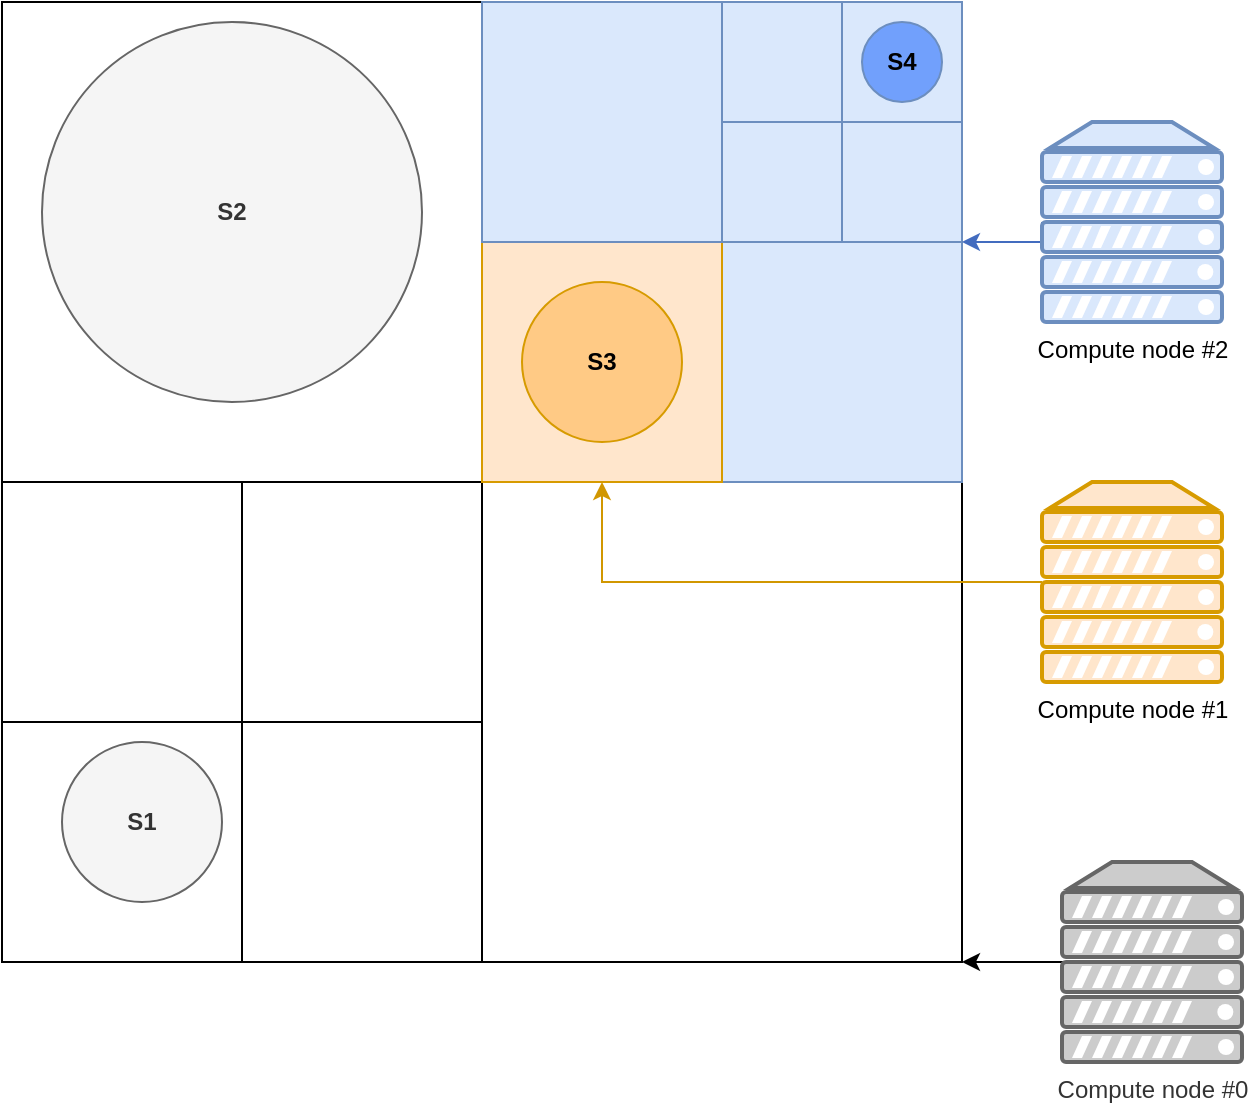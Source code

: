 <mxfile version="12.5.6" type="google"><diagram id="mEiuG9LTo9HTYbBqd1-z" name="Page-1"><mxGraphModel dx="1422" dy="782" grid="1" gridSize="10" guides="1" tooltips="1" connect="1" arrows="1" fold="1" page="1" pageScale="1" pageWidth="850" pageHeight="1100" math="0" shadow="0"><root><mxCell id="0"/><mxCell id="1" parent="0"/><mxCell id="NN-Vvhk1TbqclcFpVRk3-1" value="" style="whiteSpace=wrap;html=1;aspect=fixed;" parent="1" vertex="1"><mxGeometry width="480" height="480" as="geometry"/></mxCell><mxCell id="NN-Vvhk1TbqclcFpVRk3-2" value="" style="whiteSpace=wrap;html=1;aspect=fixed;" parent="1" vertex="1"><mxGeometry y="240" width="240" height="240" as="geometry"/></mxCell><mxCell id="NN-Vvhk1TbqclcFpVRk3-4" value="" style="whiteSpace=wrap;html=1;aspect=fixed;" parent="1" vertex="1"><mxGeometry x="240" y="240" width="240" height="240" as="geometry"/></mxCell><mxCell id="NN-Vvhk1TbqclcFpVRk3-5" value="" style="whiteSpace=wrap;html=1;aspect=fixed;" parent="1" vertex="1"><mxGeometry width="240" height="240" as="geometry"/></mxCell><mxCell id="NN-Vvhk1TbqclcFpVRk3-6" value="" style="whiteSpace=wrap;html=1;aspect=fixed;fillColor=#dae8fc;strokeColor=#6c8ebf;" parent="1" vertex="1"><mxGeometry x="240" width="240" height="240" as="geometry"/></mxCell><mxCell id="NN-Vvhk1TbqclcFpVRk3-7" value="" style="whiteSpace=wrap;html=1;aspect=fixed;fillColor=#dae8fc;strokeColor=#6c8ebf;" parent="1" vertex="1"><mxGeometry x="360" y="120" width="120" height="120" as="geometry"/></mxCell><mxCell id="NN-Vvhk1TbqclcFpVRk3-8" value="" style="whiteSpace=wrap;html=1;aspect=fixed;" parent="1" vertex="1"><mxGeometry x="120" y="360" width="120" height="120" as="geometry"/></mxCell><mxCell id="NN-Vvhk1TbqclcFpVRk3-9" value="" style="whiteSpace=wrap;html=1;aspect=fixed;" parent="1" vertex="1"><mxGeometry y="360" width="120" height="120" as="geometry"/></mxCell><mxCell id="NN-Vvhk1TbqclcFpVRk3-10" value="" style="whiteSpace=wrap;html=1;aspect=fixed;" parent="1" vertex="1"><mxGeometry y="240" width="120" height="120" as="geometry"/></mxCell><mxCell id="NN-Vvhk1TbqclcFpVRk3-11" value="" style="whiteSpace=wrap;html=1;aspect=fixed;" parent="1" vertex="1"><mxGeometry x="120" y="240" width="120" height="120" as="geometry"/></mxCell><mxCell id="NN-Vvhk1TbqclcFpVRk3-13" value="S1" style="ellipse;whiteSpace=wrap;html=1;aspect=fixed;fillColor=#f5f5f5;strokeColor=#666666;fontStyle=1;fontColor=#333333;" parent="1" vertex="1"><mxGeometry x="30" y="370" width="80" height="80" as="geometry"/></mxCell><mxCell id="NN-Vvhk1TbqclcFpVRk3-14" value="S2" style="ellipse;whiteSpace=wrap;html=1;aspect=fixed;fillColor=#f5f5f5;strokeColor=#666666;fontStyle=1;fontColor=#333333;" parent="1" vertex="1"><mxGeometry x="20" y="10" width="190" height="190" as="geometry"/></mxCell><mxCell id="NN-Vvhk1TbqclcFpVRk3-15" value="" style="whiteSpace=wrap;html=1;aspect=fixed;fillColor=#ffe6cc;strokeColor=#d79b00;" parent="1" vertex="1"><mxGeometry x="240" y="120" width="120" height="120" as="geometry"/></mxCell><mxCell id="NN-Vvhk1TbqclcFpVRk3-16" value="" style="whiteSpace=wrap;html=1;aspect=fixed;fillColor=#dae8fc;strokeColor=#6c8ebf;" parent="1" vertex="1"><mxGeometry x="240" width="120" height="120" as="geometry"/></mxCell><mxCell id="NN-Vvhk1TbqclcFpVRk3-17" value="" style="whiteSpace=wrap;html=1;aspect=fixed;fillColor=#dae8fc;strokeColor=#6c8ebf;" parent="1" vertex="1"><mxGeometry x="360" width="120" height="120" as="geometry"/></mxCell><mxCell id="NN-Vvhk1TbqclcFpVRk3-18" value="" style="whiteSpace=wrap;html=1;aspect=fixed;fillColor=#dae8fc;strokeColor=#6c8ebf;" parent="1" vertex="1"><mxGeometry x="360" width="60" height="60" as="geometry"/></mxCell><mxCell id="NN-Vvhk1TbqclcFpVRk3-19" value="" style="whiteSpace=wrap;html=1;aspect=fixed;fillColor=#dae8fc;strokeColor=#6c8ebf;" parent="1" vertex="1"><mxGeometry x="360" y="60" width="60" height="60" as="geometry"/></mxCell><mxCell id="NN-Vvhk1TbqclcFpVRk3-20" value="" style="whiteSpace=wrap;html=1;aspect=fixed;fillColor=#dae8fc;strokeColor=#6c8ebf;" parent="1" vertex="1"><mxGeometry x="420" y="60" width="60" height="60" as="geometry"/></mxCell><mxCell id="NN-Vvhk1TbqclcFpVRk3-21" value="" style="whiteSpace=wrap;html=1;aspect=fixed;fillColor=#dae8fc;strokeColor=#6c8ebf;" parent="1" vertex="1"><mxGeometry x="420" width="60" height="60" as="geometry"/></mxCell><mxCell id="NN-Vvhk1TbqclcFpVRk3-22" value="S3" style="ellipse;whiteSpace=wrap;html=1;aspect=fixed;fillColor=#FFCA85;strokeColor=#d79b00;fontStyle=1" parent="1" vertex="1"><mxGeometry x="260" y="140" width="80" height="80" as="geometry"/></mxCell><mxCell id="NN-Vvhk1TbqclcFpVRk3-23" value="S4" style="ellipse;whiteSpace=wrap;html=1;aspect=fixed;fillColor=#71A0FC;strokeColor=#6c8ebf;fontStyle=1" parent="1" vertex="1"><mxGeometry x="430" y="10" width="40" height="40" as="geometry"/></mxCell><mxCell id="NN-Vvhk1TbqclcFpVRk3-25" style="edgeStyle=orthogonalEdgeStyle;rounded=0;orthogonalLoop=1;jettySize=auto;html=1;exitX=0;exitY=0.5;exitDx=0;exitDy=0;exitPerimeter=0;entryX=1;entryY=1;entryDx=0;entryDy=0;" parent="1" source="NN-Vvhk1TbqclcFpVRk3-24" target="NN-Vvhk1TbqclcFpVRk3-4" edge="1"><mxGeometry relative="1" as="geometry"><Array as="points"><mxPoint x="580" y="480"/><mxPoint x="580" y="480"/></Array></mxGeometry></mxCell><mxCell id="NN-Vvhk1TbqclcFpVRk3-24" value="Compute node #0" style="verticalAlign=top;verticalLabelPosition=bottom;labelPosition=center;align=center;html=1;outlineConnect=0;gradientDirection=north;strokeWidth=2;shape=mxgraph.networks.server;fillColor=#CCCCCC;strokeColor=#666666;fontColor=#333333;" parent="1" vertex="1"><mxGeometry x="530" y="430" width="90" height="100" as="geometry"/></mxCell><mxCell id="NN-Vvhk1TbqclcFpVRk3-27" style="rounded=0;orthogonalLoop=1;jettySize=auto;html=1;entryX=0.25;entryY=0;entryDx=0;entryDy=0;edgeStyle=orthogonalEdgeStyle;fillColor=#ffe6cc;strokeColor=#D19700;" parent="1" source="NN-Vvhk1TbqclcFpVRk3-26" target="NN-Vvhk1TbqclcFpVRk3-4" edge="1"><mxGeometry relative="1" as="geometry"><mxPoint x="500" y="300" as="sourcePoint"/><Array as="points"><mxPoint x="300" y="290"/></Array></mxGeometry></mxCell><mxCell id="NN-Vvhk1TbqclcFpVRk3-26" value="Compute node #1" style="verticalAlign=top;verticalLabelPosition=bottom;labelPosition=center;align=center;html=1;outlineConnect=0;gradientDirection=north;strokeWidth=2;shape=mxgraph.networks.server;fillColor=#ffe6cc;strokeColor=#d79b00;" parent="1" vertex="1"><mxGeometry x="520" y="240" width="90" height="100" as="geometry"/></mxCell><mxCell id="NN-Vvhk1TbqclcFpVRk3-29" style="edgeStyle=orthogonalEdgeStyle;rounded=0;orthogonalLoop=1;jettySize=auto;html=1;exitX=0;exitY=0.5;exitDx=0;exitDy=0;exitPerimeter=0;entryX=1;entryY=1;entryDx=0;entryDy=0;fillColor=#dae8fc;strokeColor=#436CBF;" parent="1" source="NN-Vvhk1TbqclcFpVRk3-28" target="NN-Vvhk1TbqclcFpVRk3-20" edge="1"><mxGeometry relative="1" as="geometry"><Array as="points"><mxPoint x="530" y="120"/><mxPoint x="530" y="120"/></Array></mxGeometry></mxCell><mxCell id="NN-Vvhk1TbqclcFpVRk3-28" value="Compute node #2" style="verticalAlign=top;verticalLabelPosition=bottom;labelPosition=center;align=center;html=1;outlineConnect=0;gradientDirection=north;strokeWidth=2;shape=mxgraph.networks.server;fillColor=#dae8fc;strokeColor=#6c8ebf;" parent="1" vertex="1"><mxGeometry x="520" y="60" width="90" height="100" as="geometry"/></mxCell></root></mxGraphModel></diagram></mxfile>